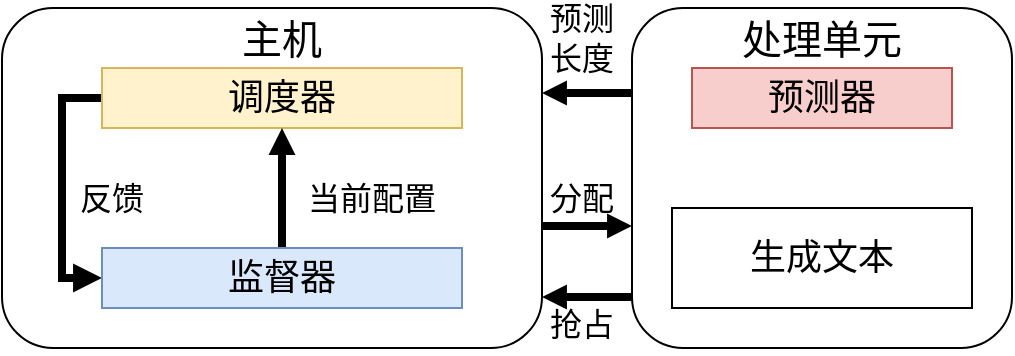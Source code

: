 <mxfile version="22.1.4" type="github">
  <diagram name="第 1 页" id="U1HfONmQmhmGP7cX_vBL">
    <mxGraphModel dx="1002" dy="577" grid="1" gridSize="10" guides="1" tooltips="1" connect="1" arrows="1" fold="1" page="1" pageScale="1" pageWidth="827" pageHeight="1169" math="0" shadow="0">
      <root>
        <mxCell id="0" />
        <mxCell id="1" parent="0" />
        <mxCell id="b3vAf401Sl3uRj7u1eSA-16" style="edgeStyle=orthogonalEdgeStyle;rounded=0;orthogonalLoop=1;jettySize=auto;html=1;entryX=0;entryY=0.5;entryDx=0;entryDy=0;strokeWidth=4;endSize=2;endArrow=block;endFill=1;" parent="1" edge="1">
          <mxGeometry relative="1" as="geometry">
            <mxPoint x="430" y="339" as="sourcePoint" />
            <mxPoint x="475" y="339" as="targetPoint" />
          </mxGeometry>
        </mxCell>
        <mxCell id="b3vAf401Sl3uRj7u1eSA-2" value="" style="rounded=1;whiteSpace=wrap;html=1;" parent="1" vertex="1">
          <mxGeometry x="160" y="230" width="270" height="170" as="geometry" />
        </mxCell>
        <mxCell id="b3vAf401Sl3uRj7u1eSA-14" style="edgeStyle=orthogonalEdgeStyle;rounded=0;orthogonalLoop=1;jettySize=auto;html=1;exitX=0;exitY=0.75;exitDx=0;exitDy=0;entryX=1;entryY=0.75;entryDx=0;entryDy=0;strokeWidth=4;endSize=2;endArrow=block;endFill=1;" parent="1" edge="1">
          <mxGeometry relative="1" as="geometry">
            <mxPoint x="475" y="374.5" as="sourcePoint" />
            <mxPoint x="430" y="374.5" as="targetPoint" />
          </mxGeometry>
        </mxCell>
        <mxCell id="b3vAf401Sl3uRj7u1eSA-3" value="" style="rounded=1;whiteSpace=wrap;html=1;" parent="1" vertex="1">
          <mxGeometry x="475" y="230" width="190" height="170" as="geometry" />
        </mxCell>
        <mxCell id="b3vAf401Sl3uRj7u1eSA-8" style="edgeStyle=orthogonalEdgeStyle;rounded=0;orthogonalLoop=1;jettySize=auto;html=1;entryX=0;entryY=0.5;entryDx=0;entryDy=0;strokeWidth=4;endArrow=block;endFill=1;endSize=4;" parent="1" source="b3vAf401Sl3uRj7u1eSA-4" target="b3vAf401Sl3uRj7u1eSA-5" edge="1">
          <mxGeometry relative="1" as="geometry">
            <Array as="points">
              <mxPoint x="190" y="275" />
              <mxPoint x="190" y="365" />
            </Array>
          </mxGeometry>
        </mxCell>
        <mxCell id="b3vAf401Sl3uRj7u1eSA-4" value="&lt;font style=&quot;font-size: 18px;&quot;&gt;调度器&lt;/font&gt;" style="rounded=0;whiteSpace=wrap;html=1;fillColor=#fff2cc;strokeColor=#d6b656;" parent="1" vertex="1">
          <mxGeometry x="210" y="260" width="180" height="30" as="geometry" />
        </mxCell>
        <mxCell id="b3vAf401Sl3uRj7u1eSA-6" style="edgeStyle=orthogonalEdgeStyle;rounded=0;orthogonalLoop=1;jettySize=auto;html=1;entryX=0.5;entryY=1;entryDx=0;entryDy=0;strokeWidth=4;endSize=3;endArrow=block;endFill=1;" parent="1" source="b3vAf401Sl3uRj7u1eSA-5" target="b3vAf401Sl3uRj7u1eSA-4" edge="1">
          <mxGeometry relative="1" as="geometry" />
        </mxCell>
        <mxCell id="b3vAf401Sl3uRj7u1eSA-5" value="&lt;span style=&quot;font-size: 18px;&quot;&gt;监督器&lt;/span&gt;" style="rounded=0;whiteSpace=wrap;html=1;fillColor=#dae8fc;strokeColor=#6c8ebf;" parent="1" vertex="1">
          <mxGeometry x="210" y="350" width="180" height="30" as="geometry" />
        </mxCell>
        <mxCell id="b3vAf401Sl3uRj7u1eSA-7" value="&lt;font style=&quot;font-size: 16px;&quot;&gt;当前配置&lt;/font&gt;" style="text;html=1;strokeColor=none;fillColor=none;align=center;verticalAlign=middle;whiteSpace=wrap;rounded=0;" parent="1" vertex="1">
          <mxGeometry x="310" y="310" width="70" height="30" as="geometry" />
        </mxCell>
        <mxCell id="b3vAf401Sl3uRj7u1eSA-9" value="&lt;font style=&quot;font-size: 16px;&quot;&gt;反馈&lt;/font&gt;" style="text;html=1;strokeColor=none;fillColor=none;align=center;verticalAlign=middle;whiteSpace=wrap;rounded=0;" parent="1" vertex="1">
          <mxGeometry x="180" y="310" width="70" height="30" as="geometry" />
        </mxCell>
        <mxCell id="b3vAf401Sl3uRj7u1eSA-10" value="&lt;font style=&quot;font-size: 20px;&quot;&gt;主机&lt;/font&gt;" style="text;html=1;strokeColor=none;fillColor=none;align=center;verticalAlign=middle;whiteSpace=wrap;rounded=0;" parent="1" vertex="1">
          <mxGeometry x="270" y="230" width="60" height="30" as="geometry" />
        </mxCell>
        <mxCell id="b3vAf401Sl3uRj7u1eSA-11" value="&lt;span style=&quot;font-size: 20px;&quot;&gt;处理单元&lt;/span&gt;" style="text;html=1;strokeColor=none;fillColor=none;align=center;verticalAlign=middle;whiteSpace=wrap;rounded=0;" parent="1" vertex="1">
          <mxGeometry x="525" y="230" width="90" height="30" as="geometry" />
        </mxCell>
        <mxCell id="b3vAf401Sl3uRj7u1eSA-18" style="edgeStyle=orthogonalEdgeStyle;rounded=0;orthogonalLoop=1;jettySize=auto;html=1;entryX=1;entryY=0.25;entryDx=0;entryDy=0;exitX=0;exitY=0.25;exitDx=0;exitDy=0;strokeWidth=4;endSize=2;endArrow=block;endFill=1;" parent="1" source="b3vAf401Sl3uRj7u1eSA-3" target="b3vAf401Sl3uRj7u1eSA-2" edge="1">
          <mxGeometry relative="1" as="geometry">
            <mxPoint x="470" y="273" as="sourcePoint" />
          </mxGeometry>
        </mxCell>
        <mxCell id="b3vAf401Sl3uRj7u1eSA-12" value="&lt;font style=&quot;font-size: 18px;&quot;&gt;预测器&lt;/font&gt;" style="rounded=0;whiteSpace=wrap;html=1;fillColor=#f8cecc;strokeColor=#b85450;" parent="1" vertex="1">
          <mxGeometry x="505" y="260" width="130" height="30" as="geometry" />
        </mxCell>
        <mxCell id="b3vAf401Sl3uRj7u1eSA-13" value="&lt;font style=&quot;font-size: 18px;&quot;&gt;生成文本&lt;/font&gt;" style="rounded=0;whiteSpace=wrap;html=1;" parent="1" vertex="1">
          <mxGeometry x="495" y="330" width="150" height="50" as="geometry" />
        </mxCell>
        <mxCell id="b3vAf401Sl3uRj7u1eSA-15" value="&lt;font style=&quot;font-size: 16px;&quot;&gt;抢占&lt;/font&gt;" style="text;html=1;strokeColor=none;fillColor=none;align=center;verticalAlign=middle;whiteSpace=wrap;rounded=0;" parent="1" vertex="1">
          <mxGeometry x="420" y="373" width="60" height="30" as="geometry" />
        </mxCell>
        <mxCell id="b3vAf401Sl3uRj7u1eSA-17" value="&lt;font style=&quot;font-size: 16px;&quot;&gt;分配&lt;/font&gt;" style="text;html=1;strokeColor=none;fillColor=none;align=center;verticalAlign=middle;whiteSpace=wrap;rounded=0;" parent="1" vertex="1">
          <mxGeometry x="420" y="310" width="60" height="30" as="geometry" />
        </mxCell>
        <mxCell id="b3vAf401Sl3uRj7u1eSA-20" value="&lt;font style=&quot;font-size: 16px;&quot;&gt;预测&lt;br&gt;长度&lt;/font&gt;" style="text;html=1;strokeColor=none;fillColor=none;align=center;verticalAlign=middle;whiteSpace=wrap;rounded=0;" parent="1" vertex="1">
          <mxGeometry x="420" y="230" width="60" height="30" as="geometry" />
        </mxCell>
      </root>
    </mxGraphModel>
  </diagram>
</mxfile>
